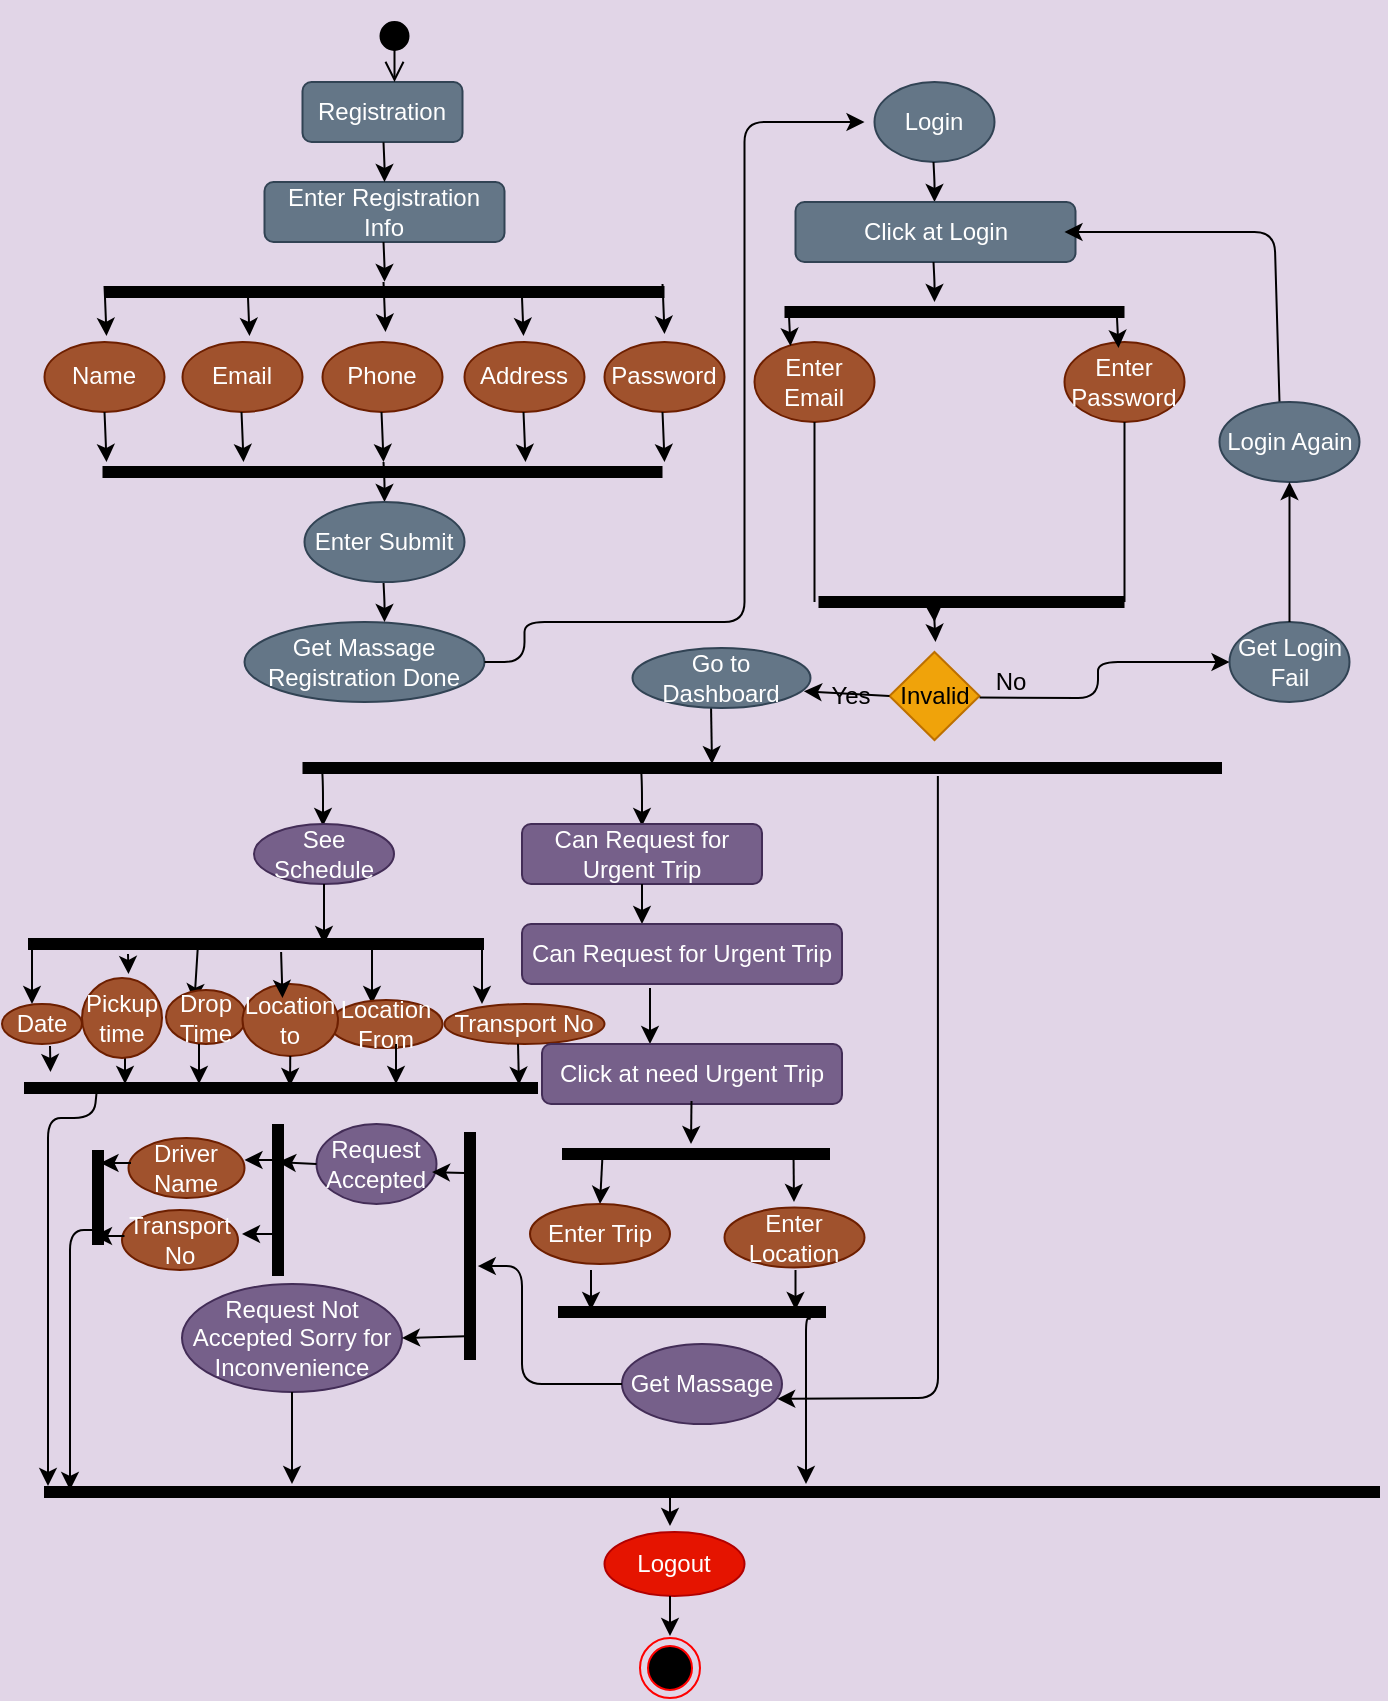 <mxfile version="15.3.4" type="github">
  <diagram id="X3_P9kvmj5O2wAZmpsjR" name="Page-1">
    <mxGraphModel dx="1036" dy="571" grid="0" gridSize="10" guides="1" tooltips="1" connect="1" arrows="1" fold="1" page="1" pageScale="1" pageWidth="850" pageHeight="1100" background="#E1D5E7" math="0" shadow="0">
      <root>
        <mxCell id="0" />
        <mxCell id="1" parent="0" />
        <mxCell id="Pc33jDkhrPaaxwca0irE-56" value="" style="endArrow=classic;html=1;exitX=0.5;exitY=1;exitDx=0;exitDy=0;" parent="1" edge="1">
          <mxGeometry x="10" y="40" width="50" height="50" as="geometry">
            <mxPoint x="354.5" y="370" as="sourcePoint" />
            <mxPoint x="355" y="400" as="targetPoint" />
          </mxGeometry>
        </mxCell>
        <mxCell id="Pc33jDkhrPaaxwca0irE-59" value="" style="endArrow=classic;html=1;" parent="1" edge="1">
          <mxGeometry x="10" y="40" width="50" height="50" as="geometry">
            <mxPoint x="160" y="401" as="sourcePoint" />
            <mxPoint x="160.5" y="431" as="targetPoint" />
            <Array as="points">
              <mxPoint x="160.5" y="411" />
            </Array>
          </mxGeometry>
        </mxCell>
        <mxCell id="Pc33jDkhrPaaxwca0irE-60" value="" style="endArrow=classic;html=1;" parent="1" edge="1">
          <mxGeometry x="10" y="40" width="50" height="50" as="geometry">
            <mxPoint x="319.5" y="401" as="sourcePoint" />
            <mxPoint x="320" y="431" as="targetPoint" />
            <Array as="points">
              <mxPoint x="320" y="411" />
            </Array>
          </mxGeometry>
        </mxCell>
        <mxCell id="Pc33jDkhrPaaxwca0irE-62" value="See Schedule" style="ellipse;whiteSpace=wrap;html=1;fillColor=#76608a;strokeColor=#432D57;fontColor=#ffffff;" parent="1" vertex="1">
          <mxGeometry x="126" y="430" width="70" height="30" as="geometry" />
        </mxCell>
        <mxCell id="Pc33jDkhrPaaxwca0irE-63" value="Can Request for Urgent Trip" style="rounded=1;whiteSpace=wrap;html=1;fillColor=#76608a;strokeColor=#432D57;fontColor=#ffffff;" parent="1" vertex="1">
          <mxGeometry x="260" y="430" width="120" height="30" as="geometry" />
        </mxCell>
        <mxCell id="Pc33jDkhrPaaxwca0irE-66" value="" style="endArrow=classic;html=1;exitX=0.5;exitY=1;exitDx=0;exitDy=0;" parent="1" source="Pc33jDkhrPaaxwca0irE-62" edge="1">
          <mxGeometry x="10" y="40" width="50" height="50" as="geometry">
            <mxPoint x="390" y="570" as="sourcePoint" />
            <mxPoint x="161" y="490" as="targetPoint" />
          </mxGeometry>
        </mxCell>
        <mxCell id="Pc33jDkhrPaaxwca0irE-68" value="Date" style="ellipse;whiteSpace=wrap;html=1;fillColor=#a0522d;strokeColor=#6D1F00;fontColor=#ffffff;" parent="1" vertex="1">
          <mxGeometry y="520" width="40" height="20" as="geometry" />
        </mxCell>
        <mxCell id="Pc33jDkhrPaaxwca0irE-69" value="" style="endArrow=classic;html=1;" parent="1" edge="1">
          <mxGeometry x="-37" y="40" width="50" height="50" as="geometry">
            <mxPoint x="15" y="490" as="sourcePoint" />
            <mxPoint x="15" y="520" as="targetPoint" />
          </mxGeometry>
        </mxCell>
        <mxCell id="Pc33jDkhrPaaxwca0irE-70" value="" style="endArrow=classic;html=1;" parent="1" edge="1">
          <mxGeometry x="10" y="40" width="50" height="50" as="geometry">
            <mxPoint x="240" y="490" as="sourcePoint" />
            <mxPoint x="240" y="520" as="targetPoint" />
          </mxGeometry>
        </mxCell>
        <mxCell id="Pc33jDkhrPaaxwca0irE-71" value="Transport No" style="ellipse;whiteSpace=wrap;html=1;fillColor=#a0522d;strokeColor=#6D1F00;fontColor=#ffffff;" parent="1" vertex="1">
          <mxGeometry x="221.25" y="520" width="80" height="20" as="geometry" />
        </mxCell>
        <mxCell id="Pc33jDkhrPaaxwca0irE-72" value="" style="endArrow=classic;html=1;" parent="1" edge="1">
          <mxGeometry x="25" y="40" width="50" height="50" as="geometry">
            <mxPoint x="185" y="490" as="sourcePoint" />
            <mxPoint x="185" y="520" as="targetPoint" />
          </mxGeometry>
        </mxCell>
        <mxCell id="Pc33jDkhrPaaxwca0irE-73" value="" style="endArrow=classic;html=1;entryX=0.33;entryY=-0.06;entryDx=0;entryDy=0;exitX=0.368;exitY=0.66;exitDx=0;exitDy=0;exitPerimeter=0;entryPerimeter=0;" parent="1" edge="1">
          <mxGeometry x="10" y="40" width="50" height="50" as="geometry">
            <mxPoint x="97.904" y="491.6" as="sourcePoint" />
            <mxPoint x="96.2" y="518.8" as="targetPoint" />
          </mxGeometry>
        </mxCell>
        <mxCell id="Pc33jDkhrPaaxwca0irE-74" value="Drop&lt;br&gt;Time" style="ellipse;whiteSpace=wrap;html=1;fillColor=#a0522d;strokeColor=#6D1F00;fontColor=#ffffff;" parent="1" vertex="1">
          <mxGeometry x="82" y="513" width="40" height="27" as="geometry" />
        </mxCell>
        <mxCell id="Pc33jDkhrPaaxwca0irE-75" value="Location&lt;br&gt;From" style="ellipse;whiteSpace=wrap;html=1;fillColor=#a0522d;strokeColor=#6D1F00;fontColor=#ffffff;" parent="1" vertex="1">
          <mxGeometry x="164" y="518" width="56.25" height="24" as="geometry" />
        </mxCell>
        <mxCell id="Pc33jDkhrPaaxwca0irE-79" value="" style="endArrow=classic;html=1;entryX=0.963;entryY=0.34;entryDx=0;entryDy=0;entryPerimeter=0;" parent="1" edge="1" target="4SU39Uo8vmkIryljVOBP-57">
          <mxGeometry x="10" y="40" width="50" height="50" as="geometry">
            <mxPoint x="258" y="540" as="sourcePoint" />
            <mxPoint x="250" y="560" as="targetPoint" />
          </mxGeometry>
        </mxCell>
        <mxCell id="Pc33jDkhrPaaxwca0irE-80" value="" style="endArrow=classic;html=1;exitX=0.5;exitY=1;exitDx=0;exitDy=0;" parent="1" edge="1">
          <mxGeometry x="37" y="40" width="50" height="50" as="geometry">
            <mxPoint x="197" y="540" as="sourcePoint" />
            <mxPoint x="197" y="560" as="targetPoint" />
          </mxGeometry>
        </mxCell>
        <mxCell id="Pc33jDkhrPaaxwca0irE-81" value="" style="endArrow=classic;html=1;exitX=0.5;exitY=1;exitDx=0;exitDy=0;" parent="1" edge="1">
          <mxGeometry x="-3" y="40" width="50" height="50" as="geometry">
            <mxPoint x="98.5" y="540" as="sourcePoint" />
            <mxPoint x="98.5" y="560" as="targetPoint" />
          </mxGeometry>
        </mxCell>
        <mxCell id="Pc33jDkhrPaaxwca0irE-82" value="" style="endArrow=classic;html=1;exitX=0.5;exitY=1;exitDx=0;exitDy=0;" parent="1" edge="1">
          <mxGeometry x="10" y="40" width="50" height="50" as="geometry">
            <mxPoint x="61.5" y="540" as="sourcePoint" />
            <mxPoint x="61.5" y="560" as="targetPoint" />
          </mxGeometry>
        </mxCell>
        <mxCell id="Pc33jDkhrPaaxwca0irE-84" value="Driver Name" style="ellipse;whiteSpace=wrap;html=1;fillColor=#a0522d;strokeColor=#6D1F00;fontColor=#ffffff;" parent="1" vertex="1">
          <mxGeometry x="63.25" y="587" width="58" height="30" as="geometry" />
        </mxCell>
        <mxCell id="Pc33jDkhrPaaxwca0irE-87" value="Transport No" style="ellipse;whiteSpace=wrap;html=1;fillColor=#a0522d;strokeColor=#6D1F00;fontColor=#ffffff;" parent="1" vertex="1">
          <mxGeometry x="60" y="623" width="58" height="30" as="geometry" />
        </mxCell>
        <mxCell id="Pc33jDkhrPaaxwca0irE-89" value="Request Accepted" style="ellipse;whiteSpace=wrap;html=1;fillColor=#76608a;strokeColor=#432D57;fontColor=#ffffff;" parent="1" vertex="1">
          <mxGeometry x="157.25" y="580" width="60" height="40" as="geometry" />
        </mxCell>
        <mxCell id="Pc33jDkhrPaaxwca0irE-91" value="Request Not Accepted Sorry for Inconvenience" style="ellipse;whiteSpace=wrap;html=1;fillColor=#76608a;strokeColor=#432D57;fontColor=#ffffff;" parent="1" vertex="1">
          <mxGeometry x="90" y="660" width="110" height="54" as="geometry" />
        </mxCell>
        <mxCell id="Pc33jDkhrPaaxwca0irE-93" value="Get Massage" style="ellipse;whiteSpace=wrap;html=1;fillColor=#76608a;strokeColor=#432D57;fontColor=#ffffff;" parent="1" vertex="1">
          <mxGeometry x="310" y="690" width="80" height="40" as="geometry" />
        </mxCell>
        <mxCell id="Pc33jDkhrPaaxwca0irE-94" value="" style="endArrow=classic;html=1;exitX=0.5;exitY=1;exitDx=0;exitDy=0;" parent="1" source="Pc33jDkhrPaaxwca0irE-63" edge="1">
          <mxGeometry x="10" y="40" width="50" height="50" as="geometry">
            <mxPoint x="390" y="630" as="sourcePoint" />
            <mxPoint x="320" y="480" as="targetPoint" />
          </mxGeometry>
        </mxCell>
        <mxCell id="Pc33jDkhrPaaxwca0irE-95" value="Can Request for Urgent Trip" style="rounded=1;whiteSpace=wrap;html=1;fillColor=#76608a;strokeColor=#432D57;fontColor=#ffffff;" parent="1" vertex="1">
          <mxGeometry x="260" y="480" width="160" height="30" as="geometry" />
        </mxCell>
        <mxCell id="Pc33jDkhrPaaxwca0irE-96" value="" style="endArrow=classic;html=1;exitX=0.4;exitY=1.067;exitDx=0;exitDy=0;exitPerimeter=0;" parent="1" source="Pc33jDkhrPaaxwca0irE-95" edge="1">
          <mxGeometry x="10" y="40" width="50" height="50" as="geometry">
            <mxPoint x="390" y="630" as="sourcePoint" />
            <mxPoint x="324" y="540" as="targetPoint" />
          </mxGeometry>
        </mxCell>
        <mxCell id="Pc33jDkhrPaaxwca0irE-97" value="Click at need Urgent Trip" style="rounded=1;whiteSpace=wrap;html=1;fillColor=#76608a;strokeColor=#432D57;fontColor=#ffffff;" parent="1" vertex="1">
          <mxGeometry x="270" y="540" width="150" height="30" as="geometry" />
        </mxCell>
        <mxCell id="Pc33jDkhrPaaxwca0irE-98" value="" style="endArrow=classic;html=1;exitX=0.152;exitY=0.34;exitDx=0;exitDy=0;exitPerimeter=0;entryX=0.5;entryY=0;entryDx=0;entryDy=0;entryPerimeter=0;" parent="1" source="4SU39Uo8vmkIryljVOBP-79" target="Pc33jDkhrPaaxwca0irE-100" edge="1">
          <mxGeometry x="10" y="40" width="50" height="50" as="geometry">
            <mxPoint x="390" y="630" as="sourcePoint" />
            <mxPoint x="299" y="614" as="targetPoint" />
          </mxGeometry>
        </mxCell>
        <mxCell id="Pc33jDkhrPaaxwca0irE-99" value="" style="endArrow=classic;html=1;exitX=0.153;exitY=1.067;exitDx=0;exitDy=0;exitPerimeter=0;" parent="1" edge="1">
          <mxGeometry x="6.75" y="64" width="50" height="50" as="geometry">
            <mxPoint x="395.75" y="594" as="sourcePoint" />
            <mxPoint x="396" y="619" as="targetPoint" />
          </mxGeometry>
        </mxCell>
        <mxCell id="Pc33jDkhrPaaxwca0irE-100" value="Enter Trip" style="ellipse;whiteSpace=wrap;html=1;fillColor=#a0522d;strokeColor=#6D1F00;fontColor=#ffffff;" parent="1" vertex="1">
          <mxGeometry x="264" y="620" width="70" height="30" as="geometry" />
        </mxCell>
        <mxCell id="Pc33jDkhrPaaxwca0irE-101" value="Enter Location" style="ellipse;whiteSpace=wrap;html=1;fillColor=#a0522d;strokeColor=#6D1F00;fontColor=#ffffff;" parent="1" vertex="1">
          <mxGeometry x="361.25" y="621.75" width="70" height="30" as="geometry" />
        </mxCell>
        <mxCell id="Pc33jDkhrPaaxwca0irE-103" value="" style="endArrow=classic;html=1;" parent="1" edge="1">
          <mxGeometry x="16.75" y="73" width="50" height="50" as="geometry">
            <mxPoint x="396.75" y="653" as="sourcePoint" />
            <mxPoint x="396.75" y="673" as="targetPoint" />
          </mxGeometry>
        </mxCell>
        <mxCell id="Pc33jDkhrPaaxwca0irE-104" value="" style="endArrow=classic;html=1;" parent="1" edge="1">
          <mxGeometry x="10" y="73" width="50" height="50" as="geometry">
            <mxPoint x="294.5" y="653" as="sourcePoint" />
            <mxPoint x="294.5" y="673" as="targetPoint" />
          </mxGeometry>
        </mxCell>
        <mxCell id="Pc33jDkhrPaaxwca0irE-105" value="" style="endArrow=classic;html=1;exitX=0.943;exitY=0.84;exitDx=0;exitDy=0;exitPerimeter=0;" parent="1" source="4SU39Uo8vmkIryljVOBP-60" edge="1">
          <mxGeometry x="10" y="40" width="50" height="50" as="geometry">
            <mxPoint x="354" y="640" as="sourcePoint" />
            <mxPoint x="402" y="760" as="targetPoint" />
            <Array as="points">
              <mxPoint x="402" y="677" />
              <mxPoint x="402" y="692" />
            </Array>
          </mxGeometry>
        </mxCell>
        <mxCell id="Pc33jDkhrPaaxwca0irE-113" value="" style="endArrow=classic;html=1;" parent="1" edge="1">
          <mxGeometry x="44" y="42" width="50" height="50" as="geometry">
            <mxPoint x="334" y="762" as="sourcePoint" />
            <mxPoint x="334" y="781" as="targetPoint" />
          </mxGeometry>
        </mxCell>
        <mxCell id="Pc33jDkhrPaaxwca0irE-114" value="Logout" style="ellipse;whiteSpace=wrap;html=1;fillColor=#e51400;strokeColor=#B20000;fontColor=#ffffff;" parent="1" vertex="1">
          <mxGeometry x="301.25" y="784" width="70" height="32" as="geometry" />
        </mxCell>
        <mxCell id="bTwqP_sagjMZxLhYl7U9-2" value="" style="endArrow=classic;html=1;exitX=0.5;exitY=1;exitDx=0;exitDy=0;" parent="1" source="Pc33jDkhrPaaxwca0irE-91" edge="1">
          <mxGeometry x="10" y="40" width="50" height="50" as="geometry">
            <mxPoint x="433" y="657" as="sourcePoint" />
            <mxPoint x="145" y="760" as="targetPoint" />
          </mxGeometry>
        </mxCell>
        <mxCell id="bTwqP_sagjMZxLhYl7U9-4" value="" style="endArrow=classic;html=1;" parent="1" edge="1">
          <mxGeometry x="10" y="40" width="50" height="50" as="geometry">
            <mxPoint x="48" y="633" as="sourcePoint" />
            <mxPoint x="34" y="763" as="targetPoint" />
            <Array as="points">
              <mxPoint x="34" y="633" />
            </Array>
          </mxGeometry>
        </mxCell>
        <mxCell id="4SU39Uo8vmkIryljVOBP-3" value="" style="endArrow=classic;html=1;" parent="1" edge="1">
          <mxGeometry x="21.25" y="39" width="50" height="50" as="geometry">
            <mxPoint x="190.75" y="249" as="sourcePoint" />
            <mxPoint x="191.25" y="269" as="targetPoint" />
            <Array as="points">
              <mxPoint x="191.25" y="259" />
            </Array>
          </mxGeometry>
        </mxCell>
        <mxCell id="4SU39Uo8vmkIryljVOBP-4" value="Get Massage Registration Done" style="ellipse;whiteSpace=wrap;html=1;fillColor=#647687;strokeColor=#314354;fontColor=#ffffff;" parent="1" vertex="1">
          <mxGeometry x="121.25" y="329" width="120" height="40" as="geometry" />
        </mxCell>
        <mxCell id="4SU39Uo8vmkIryljVOBP-5" value="" style="endArrow=classic;html=1;" parent="1" edge="1">
          <mxGeometry x="21.25" y="29" width="50" height="50" as="geometry">
            <mxPoint x="190.75" y="309" as="sourcePoint" />
            <mxPoint x="191.25" y="329" as="targetPoint" />
            <Array as="points">
              <mxPoint x="191.25" y="319" />
            </Array>
          </mxGeometry>
        </mxCell>
        <mxCell id="4SU39Uo8vmkIryljVOBP-6" value="Enter Submit" style="ellipse;whiteSpace=wrap;html=1;fillColor=#647687;strokeColor=#314354;fontColor=#ffffff;" parent="1" vertex="1">
          <mxGeometry x="151.25" y="269" width="80" height="40" as="geometry" />
        </mxCell>
        <mxCell id="4SU39Uo8vmkIryljVOBP-7" value="" style="endArrow=classic;html=1;exitX=1;exitY=0.5;exitDx=0;exitDy=0;" parent="1" source="4SU39Uo8vmkIryljVOBP-4" edge="1">
          <mxGeometry x="21.25" y="59" width="50" height="50" as="geometry">
            <mxPoint x="251.25" y="339" as="sourcePoint" />
            <mxPoint x="431.25" y="79" as="targetPoint" />
            <Array as="points">
              <mxPoint x="261.25" y="349" />
              <mxPoint x="261.25" y="329" />
              <mxPoint x="371.25" y="329" />
              <mxPoint x="371.25" y="249" />
              <mxPoint x="371.25" y="79" />
            </Array>
          </mxGeometry>
        </mxCell>
        <mxCell id="4SU39Uo8vmkIryljVOBP-8" value="Login" style="ellipse;whiteSpace=wrap;html=1;fillColor=#647687;strokeColor=#314354;fontColor=#ffffff;" parent="1" vertex="1">
          <mxGeometry x="436.25" y="59" width="60" height="40" as="geometry" />
        </mxCell>
        <mxCell id="4SU39Uo8vmkIryljVOBP-9" value="" style="endArrow=classic;html=1;" parent="1" edge="1">
          <mxGeometry x="21.25" y="9" width="50" height="50" as="geometry">
            <mxPoint x="465.75" y="99" as="sourcePoint" />
            <mxPoint x="466.25" y="119" as="targetPoint" />
            <Array as="points">
              <mxPoint x="466.25" y="109" />
            </Array>
          </mxGeometry>
        </mxCell>
        <mxCell id="4SU39Uo8vmkIryljVOBP-10" value="Click at Login" style="rounded=1;whiteSpace=wrap;html=1;fillColor=#647687;strokeColor=#314354;fontColor=#ffffff;" parent="1" vertex="1">
          <mxGeometry x="396.75" y="119" width="140" height="30" as="geometry" />
        </mxCell>
        <mxCell id="4SU39Uo8vmkIryljVOBP-11" value="" style="endArrow=classic;html=1;" parent="1" edge="1">
          <mxGeometry x="21.25" y="-1" width="50" height="50" as="geometry">
            <mxPoint x="465.75" y="149" as="sourcePoint" />
            <mxPoint x="466.25" y="169" as="targetPoint" />
            <Array as="points">
              <mxPoint x="466.25" y="159" />
            </Array>
          </mxGeometry>
        </mxCell>
        <mxCell id="4SU39Uo8vmkIryljVOBP-12" value="Enter Email" style="ellipse;whiteSpace=wrap;html=1;fillColor=#a0522d;strokeColor=#6D1F00;fontColor=#ffffff;" parent="1" vertex="1">
          <mxGeometry x="376.25" y="189" width="60" height="40" as="geometry" />
        </mxCell>
        <mxCell id="4SU39Uo8vmkIryljVOBP-13" value="Enter Password" style="ellipse;whiteSpace=wrap;html=1;fillColor=#a0522d;strokeColor=#6D1F00;fontColor=#ffffff;" parent="1" vertex="1">
          <mxGeometry x="531.25" y="189" width="60" height="40" as="geometry" />
        </mxCell>
        <mxCell id="4SU39Uo8vmkIryljVOBP-14" value="" style="endArrow=classic;html=1;" parent="1" edge="1">
          <mxGeometry x="47.25" y="-8" width="50" height="50" as="geometry">
            <mxPoint x="557.25" y="172" as="sourcePoint" />
            <mxPoint x="558.25" y="192" as="targetPoint" />
            <Array as="points">
              <mxPoint x="557.75" y="182" />
            </Array>
          </mxGeometry>
        </mxCell>
        <mxCell id="4SU39Uo8vmkIryljVOBP-15" value="" style="endArrow=none;html=1;entryX=0.5;entryY=1;entryDx=0;entryDy=0;" parent="1" target="4SU39Uo8vmkIryljVOBP-12" edge="1">
          <mxGeometry x="21.25" y="59" width="50" height="50" as="geometry">
            <mxPoint x="406.25" y="319" as="sourcePoint" />
            <mxPoint x="451.25" y="269" as="targetPoint" />
          </mxGeometry>
        </mxCell>
        <mxCell id="4SU39Uo8vmkIryljVOBP-16" value="" style="endArrow=none;html=1;entryX=0.5;entryY=1;entryDx=0;entryDy=0;" parent="1" target="4SU39Uo8vmkIryljVOBP-13" edge="1">
          <mxGeometry x="21.25" y="59" width="50" height="50" as="geometry">
            <mxPoint x="561.25" y="319" as="sourcePoint" />
            <mxPoint x="451.25" y="269" as="targetPoint" />
          </mxGeometry>
        </mxCell>
        <mxCell id="4SU39Uo8vmkIryljVOBP-17" value="" style="endArrow=classic;html=1;" parent="1" edge="1">
          <mxGeometry x="21.25" y="59" width="50" height="50" as="geometry">
            <mxPoint x="465.75" y="319" as="sourcePoint" />
            <mxPoint x="466.25" y="329" as="targetPoint" />
            <Array as="points">
              <mxPoint x="466.25" y="329" />
            </Array>
          </mxGeometry>
        </mxCell>
        <mxCell id="4SU39Uo8vmkIryljVOBP-18" value="Invalid" style="rhombus;whiteSpace=wrap;html=1;fillColor=#f0a30a;strokeColor=#BD7000;fontColor=#000000;" parent="1" vertex="1">
          <mxGeometry x="443.75" y="344" width="45" height="44" as="geometry" />
        </mxCell>
        <mxCell id="4SU39Uo8vmkIryljVOBP-19" value="" style="endArrow=classic;html=1;exitX=0;exitY=0.5;exitDx=0;exitDy=0;entryX=-0.07;entryY=0.38;entryDx=0;entryDy=0;entryPerimeter=0;" parent="1" source="4SU39Uo8vmkIryljVOBP-18" target="4SU39Uo8vmkIryljVOBP-21" edge="1">
          <mxGeometry x="21.25" y="59" width="50" height="50" as="geometry">
            <mxPoint x="401.25" y="419" as="sourcePoint" />
            <mxPoint x="411.25" y="369" as="targetPoint" />
          </mxGeometry>
        </mxCell>
        <mxCell id="4SU39Uo8vmkIryljVOBP-20" value="Go to Dashboard" style="ellipse;whiteSpace=wrap;html=1;fillColor=#647687;strokeColor=#314354;fontColor=#ffffff;" parent="1" vertex="1">
          <mxGeometry x="315.25" y="342" width="89" height="30" as="geometry" />
        </mxCell>
        <mxCell id="4SU39Uo8vmkIryljVOBP-21" value="Yes" style="text;html=1;align=center;verticalAlign=middle;resizable=0;points=[];autosize=1;strokeColor=none;" parent="1" vertex="1">
          <mxGeometry x="403.75" y="356" width="40" height="20" as="geometry" />
        </mxCell>
        <mxCell id="4SU39Uo8vmkIryljVOBP-22" value="No" style="text;html=1;align=center;verticalAlign=middle;resizable=0;points=[];autosize=1;strokeColor=none;" parent="1" vertex="1">
          <mxGeometry x="489.25" y="349" width="30" height="20" as="geometry" />
        </mxCell>
        <mxCell id="4SU39Uo8vmkIryljVOBP-23" value="Get Login Fail" style="ellipse;whiteSpace=wrap;html=1;fillColor=#647687;strokeColor=#314354;fontColor=#ffffff;" parent="1" vertex="1">
          <mxGeometry x="613.75" y="329" width="60" height="40" as="geometry" />
        </mxCell>
        <mxCell id="4SU39Uo8vmkIryljVOBP-24" value="" style="endArrow=classic;html=1;entryX=0;entryY=0.5;entryDx=0;entryDy=0;exitX=-0.015;exitY=0.89;exitDx=0;exitDy=0;exitPerimeter=0;" parent="1" source="4SU39Uo8vmkIryljVOBP-22" target="4SU39Uo8vmkIryljVOBP-23" edge="1">
          <mxGeometry x="21.25" y="51" width="50" height="50" as="geometry">
            <mxPoint x="490" y="359" as="sourcePoint" />
            <mxPoint x="581.25" y="361" as="targetPoint" />
            <Array as="points">
              <mxPoint x="548" y="367" />
              <mxPoint x="548" y="349" />
            </Array>
          </mxGeometry>
        </mxCell>
        <mxCell id="4SU39Uo8vmkIryljVOBP-25" value="" style="endArrow=classic;html=1;exitX=0.5;exitY=0;exitDx=0;exitDy=0;" parent="1" edge="1">
          <mxGeometry x="16.25" y="59" width="50" height="50" as="geometry">
            <mxPoint x="638.75" y="219" as="sourcePoint" />
            <mxPoint x="531.25" y="134" as="targetPoint" />
            <Array as="points">
              <mxPoint x="636.25" y="134" />
            </Array>
          </mxGeometry>
        </mxCell>
        <mxCell id="4SU39Uo8vmkIryljVOBP-26" value="Login Again" style="ellipse;whiteSpace=wrap;html=1;fillColor=#647687;strokeColor=#314354;fontColor=#ffffff;" parent="1" vertex="1">
          <mxGeometry x="608.75" y="219" width="70" height="40" as="geometry" />
        </mxCell>
        <mxCell id="4SU39Uo8vmkIryljVOBP-27" value="" style="endArrow=classic;html=1;exitX=0.5;exitY=0;exitDx=0;exitDy=0;entryX=0.5;entryY=1;entryDx=0;entryDy=0;" parent="1" source="4SU39Uo8vmkIryljVOBP-23" target="4SU39Uo8vmkIryljVOBP-26" edge="1">
          <mxGeometry x="21.25" y="59" width="50" height="50" as="geometry">
            <mxPoint x="401.25" y="419" as="sourcePoint" />
            <mxPoint x="451.25" y="369" as="targetPoint" />
          </mxGeometry>
        </mxCell>
        <mxCell id="4SU39Uo8vmkIryljVOBP-28" value="Registration" style="rounded=1;whiteSpace=wrap;html=1;fillColor=#647687;strokeColor=#314354;fontColor=#ffffff;" parent="1" vertex="1">
          <mxGeometry x="150.25" y="59" width="80" height="30" as="geometry" />
        </mxCell>
        <mxCell id="4SU39Uo8vmkIryljVOBP-29" value="Enter Registration Info" style="rounded=1;whiteSpace=wrap;html=1;fillColor=#647687;strokeColor=#314354;fontColor=#ffffff;" parent="1" vertex="1">
          <mxGeometry x="131.25" y="109" width="120" height="30" as="geometry" />
        </mxCell>
        <mxCell id="4SU39Uo8vmkIryljVOBP-30" value="" style="endArrow=classic;html=1;" parent="1" edge="1">
          <mxGeometry x="21.25" y="54.142" width="50" height="58.294" as="geometry">
            <mxPoint x="190.75" y="89.118" as="sourcePoint" />
            <mxPoint x="191.25" y="109" as="targetPoint" />
            <Array as="points">
              <mxPoint x="191.25" y="100.777" />
            </Array>
          </mxGeometry>
        </mxCell>
        <mxCell id="4SU39Uo8vmkIryljVOBP-31" value="" style="endArrow=classic;html=1;" parent="1" edge="1">
          <mxGeometry x="21.25" y="34.072" width="50" height="58.294" as="geometry">
            <mxPoint x="190.75" y="139.001" as="sourcePoint" />
            <mxPoint x="191.25" y="158.93" as="targetPoint" />
            <Array as="points">
              <mxPoint x="191.25" y="150.66" />
            </Array>
          </mxGeometry>
        </mxCell>
        <mxCell id="4SU39Uo8vmkIryljVOBP-32" value="Name" style="ellipse;whiteSpace=wrap;html=1;fillColor=#a0522d;strokeColor=#6D1F00;fontColor=#ffffff;" parent="1" vertex="1">
          <mxGeometry x="21.25" y="189.004" width="60" height="34.976" as="geometry" />
        </mxCell>
        <mxCell id="4SU39Uo8vmkIryljVOBP-33" value="Email" style="ellipse;whiteSpace=wrap;html=1;fillColor=#a0522d;strokeColor=#6D1F00;fontColor=#ffffff;" parent="1" vertex="1">
          <mxGeometry x="90.25" y="189.004" width="60" height="34.976" as="geometry" />
        </mxCell>
        <mxCell id="4SU39Uo8vmkIryljVOBP-34" value="Phone" style="ellipse;whiteSpace=wrap;html=1;fillColor=#a0522d;strokeColor=#6D1F00;fontColor=#ffffff;" parent="1" vertex="1">
          <mxGeometry x="160.25" y="189.004" width="60" height="34.976" as="geometry" />
        </mxCell>
        <mxCell id="4SU39Uo8vmkIryljVOBP-35" value="Address" style="ellipse;whiteSpace=wrap;html=1;fillColor=#a0522d;strokeColor=#6D1F00;fontColor=#ffffff;" parent="1" vertex="1">
          <mxGeometry x="231.25" y="189.004" width="60" height="34.976" as="geometry" />
        </mxCell>
        <mxCell id="4SU39Uo8vmkIryljVOBP-36" value="Password" style="ellipse;whiteSpace=wrap;html=1;fillColor=#a0522d;strokeColor=#6D1F00;fontColor=#ffffff;" parent="1" vertex="1">
          <mxGeometry x="301.25" y="189.004" width="60" height="34.976" as="geometry" />
        </mxCell>
        <mxCell id="4SU39Uo8vmkIryljVOBP-37" value="" style="html=1;verticalAlign=bottom;startArrow=circle;startFill=1;endArrow=open;startSize=6;endSize=8;" parent="1" edge="1">
          <mxGeometry x="21.25" y="28" width="80" as="geometry">
            <mxPoint x="196.25" y="28" as="sourcePoint" />
            <mxPoint x="196.25" y="59" as="targetPoint" />
          </mxGeometry>
        </mxCell>
        <mxCell id="4SU39Uo8vmkIryljVOBP-38" value="" style="shape=line;html=1;strokeWidth=6;" parent="1" vertex="1">
          <mxGeometry x="51.25" y="159" width="280" height="10" as="geometry" />
        </mxCell>
        <mxCell id="4SU39Uo8vmkIryljVOBP-39" value="" style="endArrow=classic;html=1;" parent="1" edge="1">
          <mxGeometry x="21.25" y="21.092" width="50" height="58.294" as="geometry">
            <mxPoint x="51.25" y="160.997" as="sourcePoint" />
            <mxPoint x="52.25" y="185.95" as="targetPoint" />
            <Array as="points">
              <mxPoint x="51.75" y="172.656" />
            </Array>
          </mxGeometry>
        </mxCell>
        <mxCell id="4SU39Uo8vmkIryljVOBP-40" value="" style="endArrow=classic;html=1;" parent="1" edge="1">
          <mxGeometry x="92.75" y="21.092" width="50" height="58.294" as="geometry">
            <mxPoint x="122.75" y="160.997" as="sourcePoint" />
            <mxPoint x="123.75" y="185.95" as="targetPoint" />
            <Array as="points">
              <mxPoint x="123.25" y="172.656" />
            </Array>
          </mxGeometry>
        </mxCell>
        <mxCell id="4SU39Uo8vmkIryljVOBP-41" value="" style="endArrow=classic;html=1;" parent="1" edge="1">
          <mxGeometry x="160.75" y="19.092" width="50" height="58.294" as="geometry">
            <mxPoint x="190.75" y="158.997" as="sourcePoint" />
            <mxPoint x="191.75" y="183.95" as="targetPoint" />
            <Array as="points">
              <mxPoint x="191.25" y="170.656" />
            </Array>
          </mxGeometry>
        </mxCell>
        <mxCell id="4SU39Uo8vmkIryljVOBP-42" value="" style="endArrow=classic;html=1;" parent="1" edge="1">
          <mxGeometry x="229.75" y="21.092" width="50" height="58.294" as="geometry">
            <mxPoint x="259.75" y="160.997" as="sourcePoint" />
            <mxPoint x="260.75" y="185.95" as="targetPoint" />
            <Array as="points">
              <mxPoint x="260.25" y="172.656" />
            </Array>
          </mxGeometry>
        </mxCell>
        <mxCell id="4SU39Uo8vmkIryljVOBP-43" value="" style="endArrow=classic;html=1;" parent="1" edge="1">
          <mxGeometry x="300.25" y="20.092" width="50" height="58.294" as="geometry">
            <mxPoint x="330.25" y="159.997" as="sourcePoint" />
            <mxPoint x="331.25" y="184.95" as="targetPoint" />
            <Array as="points">
              <mxPoint x="330.75" y="171.656" />
            </Array>
          </mxGeometry>
        </mxCell>
        <mxCell id="4SU39Uo8vmkIryljVOBP-44" value="" style="endArrow=classic;html=1;" parent="1" edge="1">
          <mxGeometry x="21.25" y="84.072" width="50" height="58.294" as="geometry">
            <mxPoint x="51.25" y="223.977" as="sourcePoint" />
            <mxPoint x="52.25" y="249" as="targetPoint" />
            <Array as="points">
              <mxPoint x="51.75" y="235.636" />
            </Array>
          </mxGeometry>
        </mxCell>
        <mxCell id="4SU39Uo8vmkIryljVOBP-45" value="" style="endArrow=classic;html=1;" parent="1" edge="1">
          <mxGeometry x="89.75" y="84.072" width="50" height="58.294" as="geometry">
            <mxPoint x="119.75" y="223.977" as="sourcePoint" />
            <mxPoint x="120.75" y="249" as="targetPoint" />
            <Array as="points">
              <mxPoint x="120.25" y="235.636" />
            </Array>
          </mxGeometry>
        </mxCell>
        <mxCell id="4SU39Uo8vmkIryljVOBP-46" value="" style="endArrow=classic;html=1;" parent="1" edge="1">
          <mxGeometry x="159.75" y="84.072" width="50" height="58.294" as="geometry">
            <mxPoint x="189.75" y="223.977" as="sourcePoint" />
            <mxPoint x="190.75" y="249" as="targetPoint" />
            <Array as="points">
              <mxPoint x="190.25" y="235.636" />
            </Array>
          </mxGeometry>
        </mxCell>
        <mxCell id="4SU39Uo8vmkIryljVOBP-47" value="" style="endArrow=classic;html=1;" parent="1" edge="1">
          <mxGeometry x="230.75" y="84.072" width="50" height="58.294" as="geometry">
            <mxPoint x="260.75" y="223.977" as="sourcePoint" />
            <mxPoint x="261.75" y="249" as="targetPoint" />
            <Array as="points">
              <mxPoint x="261.25" y="235.636" />
            </Array>
          </mxGeometry>
        </mxCell>
        <mxCell id="4SU39Uo8vmkIryljVOBP-48" value="" style="endArrow=classic;html=1;" parent="1" edge="1">
          <mxGeometry x="300.25" y="84.072" width="50" height="58.294" as="geometry">
            <mxPoint x="330.25" y="223.977" as="sourcePoint" />
            <mxPoint x="331.25" y="249" as="targetPoint" />
            <Array as="points">
              <mxPoint x="330.75" y="235.636" />
            </Array>
          </mxGeometry>
        </mxCell>
        <mxCell id="4SU39Uo8vmkIryljVOBP-49" value="" style="shape=line;html=1;strokeWidth=6;" parent="1" vertex="1">
          <mxGeometry x="50.25" y="249" width="280" height="10" as="geometry" />
        </mxCell>
        <mxCell id="4SU39Uo8vmkIryljVOBP-50" value="" style="shape=line;html=1;strokeWidth=6;" parent="1" vertex="1">
          <mxGeometry x="391.25" y="169" width="170" height="10" as="geometry" />
        </mxCell>
        <mxCell id="4SU39Uo8vmkIryljVOBP-51" value="" style="endArrow=classic;html=1;" parent="1" edge="1">
          <mxGeometry x="-116.75" y="-9" width="50" height="50" as="geometry">
            <mxPoint x="393.25" y="171" as="sourcePoint" />
            <mxPoint x="394.25" y="191" as="targetPoint" />
            <Array as="points">
              <mxPoint x="393.75" y="181" />
            </Array>
          </mxGeometry>
        </mxCell>
        <mxCell id="4SU39Uo8vmkIryljVOBP-52" value="" style="endArrow=classic;html=1;" parent="1" edge="1">
          <mxGeometry x="-44.25" y="139" width="50" height="50" as="geometry">
            <mxPoint x="465.75" y="319" as="sourcePoint" />
            <mxPoint x="466.75" y="339" as="targetPoint" />
            <Array as="points">
              <mxPoint x="466.25" y="329" />
            </Array>
          </mxGeometry>
        </mxCell>
        <mxCell id="4SU39Uo8vmkIryljVOBP-53" value="" style="shape=line;html=1;strokeWidth=6;" parent="1" vertex="1">
          <mxGeometry x="408.25" y="314" width="153" height="10" as="geometry" />
        </mxCell>
        <mxCell id="4SU39Uo8vmkIryljVOBP-55" value="" style="shape=line;html=1;strokeWidth=6;" parent="1" vertex="1">
          <mxGeometry x="150.25" y="397" width="459.75" height="10" as="geometry" />
        </mxCell>
        <mxCell id="4SU39Uo8vmkIryljVOBP-56" value="" style="shape=line;html=1;strokeWidth=6;" parent="1" vertex="1">
          <mxGeometry x="13" y="485" width="228" height="10" as="geometry" />
        </mxCell>
        <mxCell id="4SU39Uo8vmkIryljVOBP-57" value="" style="shape=line;html=1;strokeWidth=6;" parent="1" vertex="1">
          <mxGeometry x="11" y="557" width="257" height="10" as="geometry" />
        </mxCell>
        <mxCell id="4SU39Uo8vmkIryljVOBP-58" value="" style="shape=line;html=1;strokeWidth=6;" parent="1" vertex="1">
          <mxGeometry x="21" y="759" width="668" height="10" as="geometry" />
        </mxCell>
        <mxCell id="4SU39Uo8vmkIryljVOBP-60" value="" style="shape=line;html=1;strokeWidth=6;" parent="1" vertex="1">
          <mxGeometry x="278" y="669" width="134" height="10" as="geometry" />
        </mxCell>
        <mxCell id="4SU39Uo8vmkIryljVOBP-62" value="" style="shape=line;html=1;strokeWidth=6;rotation=-90;" parent="1" vertex="1">
          <mxGeometry x="177" y="636" width="114" height="10" as="geometry" />
        </mxCell>
        <mxCell id="4SU39Uo8vmkIryljVOBP-65" value="" style="endArrow=classic;html=1;exitX=0;exitY=0.5;exitDx=0;exitDy=0;" parent="1" source="Pc33jDkhrPaaxwca0irE-89" edge="1">
          <mxGeometry x="40" y="70" width="50" height="50" as="geometry">
            <mxPoint x="160" y="660" as="sourcePoint" />
            <mxPoint x="138" y="599" as="targetPoint" />
          </mxGeometry>
        </mxCell>
        <mxCell id="4SU39Uo8vmkIryljVOBP-66" value="" style="shape=line;html=1;strokeWidth=6;rotation=-90;" parent="1" vertex="1">
          <mxGeometry x="100" y="613" width="76" height="10" as="geometry" />
        </mxCell>
        <mxCell id="4SU39Uo8vmkIryljVOBP-67" value="" style="endArrow=classic;html=1;" parent="1" edge="1">
          <mxGeometry x="16.5" y="8" width="50" height="50" as="geometry">
            <mxPoint x="136.5" y="598" as="sourcePoint" />
            <mxPoint x="121.25" y="598" as="targetPoint" />
          </mxGeometry>
        </mxCell>
        <mxCell id="4SU39Uo8vmkIryljVOBP-69" value="" style="endArrow=classic;html=1;" parent="1" edge="1">
          <mxGeometry x="15.25" y="45" width="50" height="50" as="geometry">
            <mxPoint x="135.25" y="635" as="sourcePoint" />
            <mxPoint x="120" y="635" as="targetPoint" />
          </mxGeometry>
        </mxCell>
        <mxCell id="4SU39Uo8vmkIryljVOBP-70" value="" style="endArrow=classic;html=1;exitX=0.691;exitY=0.9;exitDx=0;exitDy=0;exitPerimeter=0;entryX=0.97;entryY=0.685;entryDx=0;entryDy=0;entryPerimeter=0;" parent="1" source="4SU39Uo8vmkIryljVOBP-55" target="Pc33jDkhrPaaxwca0irE-93" edge="1">
          <mxGeometry width="50" height="50" relative="1" as="geometry">
            <mxPoint x="484.25" y="527" as="sourcePoint" />
            <mxPoint x="393" y="717" as="targetPoint" />
            <Array as="points">
              <mxPoint x="468" y="717" />
            </Array>
          </mxGeometry>
        </mxCell>
        <mxCell id="4SU39Uo8vmkIryljVOBP-71" value="" style="endArrow=classic;html=1;exitX=0;exitY=0.5;exitDx=0;exitDy=0;entryX=0.412;entryY=0.89;entryDx=0;entryDy=0;entryPerimeter=0;" parent="1" source="Pc33jDkhrPaaxwca0irE-93" target="4SU39Uo8vmkIryljVOBP-62" edge="1">
          <mxGeometry width="50" height="50" relative="1" as="geometry">
            <mxPoint x="399" y="723" as="sourcePoint" />
            <mxPoint x="449" y="673" as="targetPoint" />
            <Array as="points">
              <mxPoint x="260" y="710" />
              <mxPoint x="260" y="651" />
            </Array>
          </mxGeometry>
        </mxCell>
        <mxCell id="4SU39Uo8vmkIryljVOBP-72" value="" style="endArrow=classic;html=1;exitX=0.819;exitY=0.74;exitDx=0;exitDy=0;exitPerimeter=0;" parent="1" source="4SU39Uo8vmkIryljVOBP-62" edge="1">
          <mxGeometry width="50" height="50" relative="1" as="geometry">
            <mxPoint x="399" y="723" as="sourcePoint" />
            <mxPoint x="215" y="604" as="targetPoint" />
          </mxGeometry>
        </mxCell>
        <mxCell id="4SU39Uo8vmkIryljVOBP-73" value="" style="endArrow=classic;html=1;exitX=0.104;exitY=0.26;exitDx=0;exitDy=0;exitPerimeter=0;entryX=1;entryY=0.5;entryDx=0;entryDy=0;" parent="1" source="4SU39Uo8vmkIryljVOBP-62" target="Pc33jDkhrPaaxwca0irE-91" edge="1">
          <mxGeometry width="50" height="50" relative="1" as="geometry">
            <mxPoint x="399" y="723" as="sourcePoint" />
            <mxPoint x="202" y="621" as="targetPoint" />
          </mxGeometry>
        </mxCell>
        <mxCell id="4SU39Uo8vmkIryljVOBP-75" value="" style="endArrow=classic;html=1;" parent="1" edge="1">
          <mxGeometry x="-55.5" y="9.5" width="50" height="50" as="geometry">
            <mxPoint x="64.5" y="599.5" as="sourcePoint" />
            <mxPoint x="49.25" y="599.5" as="targetPoint" />
          </mxGeometry>
        </mxCell>
        <mxCell id="4SU39Uo8vmkIryljVOBP-76" value="" style="endArrow=classic;html=1;" parent="1" edge="1">
          <mxGeometry x="-58.75" y="46" width="50" height="50" as="geometry">
            <mxPoint x="61.25" y="636" as="sourcePoint" />
            <mxPoint x="46" y="636" as="targetPoint" />
          </mxGeometry>
        </mxCell>
        <mxCell id="4SU39Uo8vmkIryljVOBP-77" value="" style="shape=line;html=1;strokeWidth=6;rotation=-90;" parent="1" vertex="1">
          <mxGeometry x="24.25" y="611.75" width="47.5" height="10" as="geometry" />
        </mxCell>
        <mxCell id="4SU39Uo8vmkIryljVOBP-78" value="" style="endArrow=classic;html=1;exitX=0.142;exitY=0.52;exitDx=0;exitDy=0;exitPerimeter=0;" parent="1" source="4SU39Uo8vmkIryljVOBP-57" edge="1">
          <mxGeometry width="50" height="50" relative="1" as="geometry">
            <mxPoint x="399" y="723" as="sourcePoint" />
            <mxPoint x="23" y="761" as="targetPoint" />
            <Array as="points">
              <mxPoint x="46" y="577" />
              <mxPoint x="23" y="577" />
            </Array>
          </mxGeometry>
        </mxCell>
        <mxCell id="4SU39Uo8vmkIryljVOBP-79" value="" style="shape=line;html=1;strokeWidth=6;" parent="1" vertex="1">
          <mxGeometry x="280" y="590" width="134" height="10" as="geometry" />
        </mxCell>
        <mxCell id="4SU39Uo8vmkIryljVOBP-80" value="" style="endArrow=classic;html=1;" parent="1" edge="1">
          <mxGeometry x="224.75" y="-21.5" width="50" height="50" as="geometry">
            <mxPoint x="344.75" y="568.5" as="sourcePoint" />
            <mxPoint x="344.5" y="590" as="targetPoint" />
          </mxGeometry>
        </mxCell>
        <mxCell id="4SU39Uo8vmkIryljVOBP-81" value="" style="endArrow=classic;html=1;" parent="1" edge="1">
          <mxGeometry x="44" y="96" width="50" height="50" as="geometry">
            <mxPoint x="334" y="816" as="sourcePoint" />
            <mxPoint x="334" y="836" as="targetPoint" />
          </mxGeometry>
        </mxCell>
        <mxCell id="4SU39Uo8vmkIryljVOBP-82" value="" style="ellipse;html=1;shape=endState;fillColor=#000000;strokeColor=#ff0000;" parent="1" vertex="1">
          <mxGeometry x="319" y="837" width="30" height="30" as="geometry" />
        </mxCell>
        <mxCell id="_axjHy5G6ld0HAthVkG8-3" value="Location&lt;br&gt;to" style="ellipse;whiteSpace=wrap;html=1;fillColor=#a0522d;strokeColor=#6D1F00;fontColor=#ffffff;" vertex="1" parent="1">
          <mxGeometry x="120.25" y="510" width="47.75" height="36" as="geometry" />
        </mxCell>
        <mxCell id="_axjHy5G6ld0HAthVkG8-4" value="" style="endArrow=classic;html=1;sourcePerimeterSpacing=8;targetPerimeterSpacing=8;exitX=0.503;exitY=0.9;exitDx=0;exitDy=0;exitPerimeter=0;" edge="1" parent="1">
          <mxGeometry width="50" height="50" relative="1" as="geometry">
            <mxPoint x="139.552" y="494" as="sourcePoint" />
            <mxPoint x="140.25" y="517" as="targetPoint" />
          </mxGeometry>
        </mxCell>
        <mxCell id="_axjHy5G6ld0HAthVkG8-5" value="" style="endArrow=classic;html=1;sourcePerimeterSpacing=8;targetPerimeterSpacing=8;exitX=0.5;exitY=1;exitDx=0;exitDy=0;" edge="1" parent="1" source="_axjHy5G6ld0HAthVkG8-3">
          <mxGeometry width="50" height="50" relative="1" as="geometry">
            <mxPoint x="98" y="607" as="sourcePoint" />
            <mxPoint x="144" y="561" as="targetPoint" />
          </mxGeometry>
        </mxCell>
        <mxCell id="_axjHy5G6ld0HAthVkG8-6" value="Pickup&lt;br&gt;time" style="ellipse;whiteSpace=wrap;html=1;fillColor=#a0522d;strokeColor=#6D1F00;fontColor=#ffffff;" vertex="1" parent="1">
          <mxGeometry x="40" y="507" width="40" height="40" as="geometry" />
        </mxCell>
        <mxCell id="_axjHy5G6ld0HAthVkG8-7" value="" style="endArrow=classic;html=1;sourcePerimeterSpacing=8;targetPerimeterSpacing=8;" edge="1" parent="1">
          <mxGeometry width="50" height="50" relative="1" as="geometry">
            <mxPoint x="24" y="541" as="sourcePoint" />
            <mxPoint x="24.25" y="554" as="targetPoint" />
          </mxGeometry>
        </mxCell>
        <mxCell id="_axjHy5G6ld0HAthVkG8-9" value="" style="endArrow=classic;html=1;sourcePerimeterSpacing=8;targetPerimeterSpacing=8;" edge="1" parent="1">
          <mxGeometry width="50" height="50" relative="1" as="geometry">
            <mxPoint x="63" y="495" as="sourcePoint" />
            <mxPoint x="63.25" y="505" as="targetPoint" />
          </mxGeometry>
        </mxCell>
      </root>
    </mxGraphModel>
  </diagram>
</mxfile>
